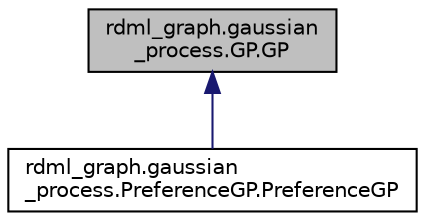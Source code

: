 digraph "rdml_graph.gaussian_process.GP.GP"
{
 // LATEX_PDF_SIZE
  edge [fontname="Helvetica",fontsize="10",labelfontname="Helvetica",labelfontsize="10"];
  node [fontname="Helvetica",fontsize="10",shape=record];
  Node1 [label="rdml_graph.gaussian\l_process.GP.GP",height=0.2,width=0.4,color="black", fillcolor="grey75", style="filled", fontcolor="black",tooltip="Base Gaussian process class."];
  Node1 -> Node2 [dir="back",color="midnightblue",fontsize="10",style="solid",fontname="Helvetica"];
  Node2 [label="rdml_graph.gaussian\l_process.PreferenceGP.PreferenceGP",height=0.2,width=0.4,color="black", fillcolor="white", style="filled",URL="$classrdml__graph_1_1gaussian__process_1_1PreferenceGP_1_1PreferenceGP.html",tooltip="PreferenceGP A Gaussian Process implementation that handles ordered pairs of preferences for the trai..."];
}
